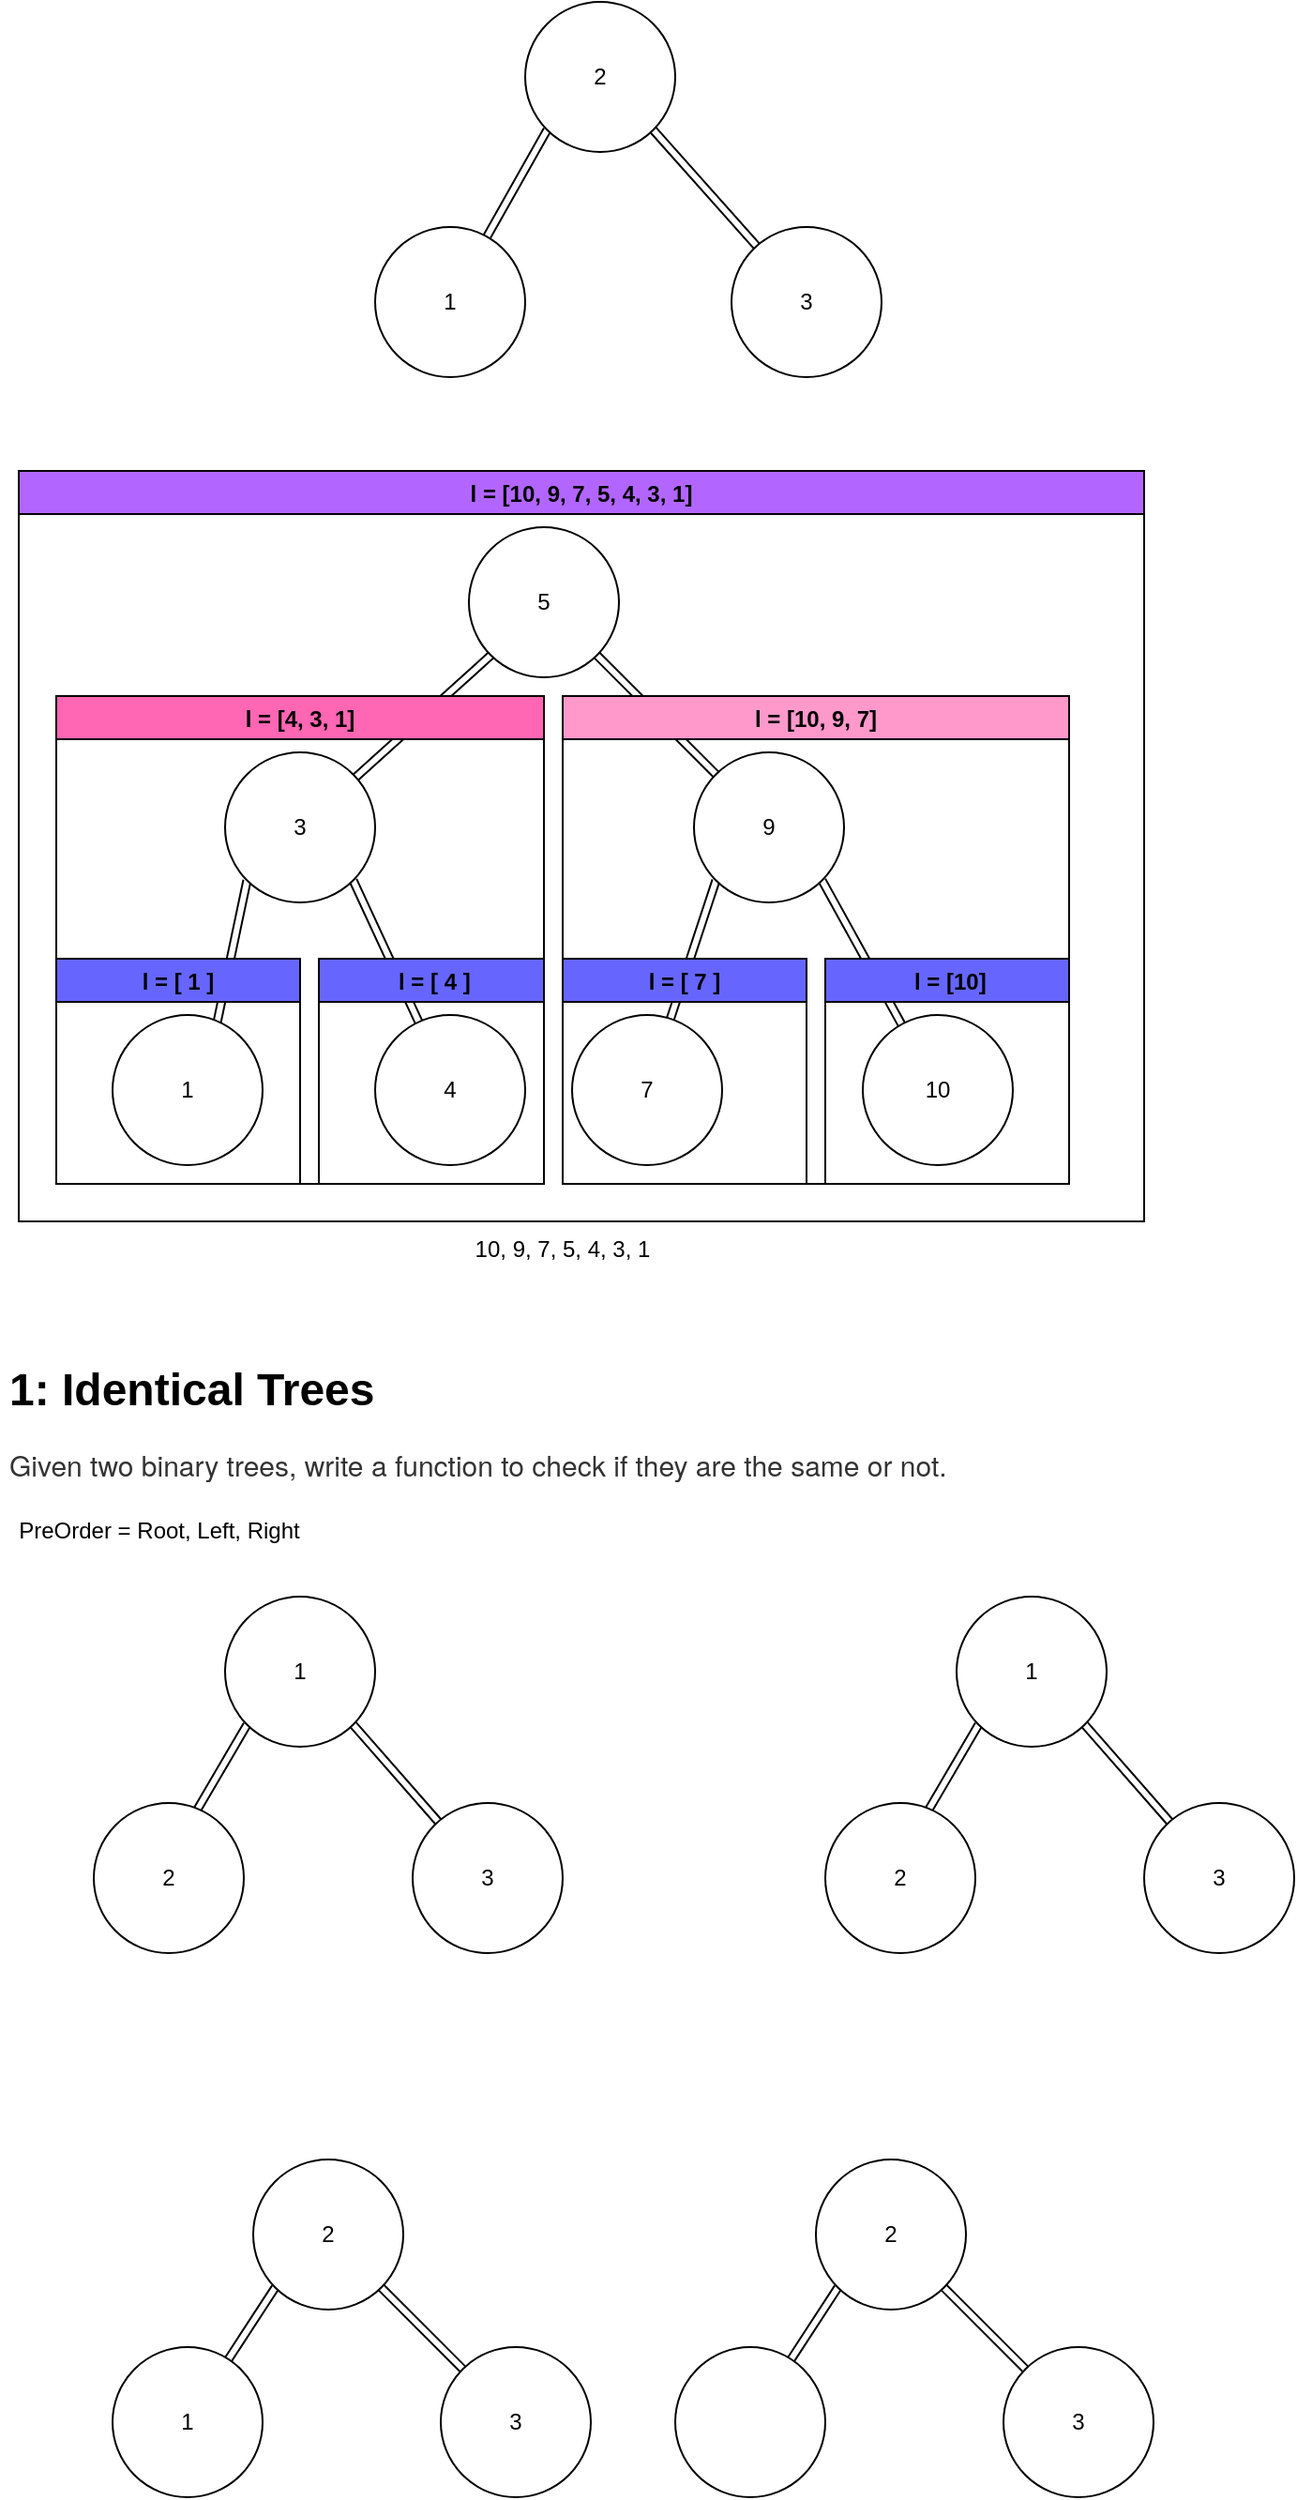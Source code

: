 <mxfile>
    <diagram id="1N8LM5tAz1HEI2f2SvwA" name="Page-1">
        <mxGraphModel dx="1027" dy="300" grid="1" gridSize="10" guides="1" tooltips="1" connect="1" arrows="1" fold="1" page="1" pageScale="1" pageWidth="850" pageHeight="1100" math="0" shadow="0">
            <root>
                <mxCell id="0"/>
                <mxCell id="1" parent="0"/>
                <mxCell id="7" style="edgeStyle=none;shape=link;html=1;exitX=0;exitY=1;exitDx=0;exitDy=0;" parent="1" source="2" target="4" edge="1">
                    <mxGeometry relative="1" as="geometry"/>
                </mxCell>
                <mxCell id="8" style="edgeStyle=none;shape=link;html=1;exitX=1;exitY=1;exitDx=0;exitDy=0;" parent="1" source="2" target="3" edge="1">
                    <mxGeometry relative="1" as="geometry"/>
                </mxCell>
                <mxCell id="2" value="2" style="ellipse;whiteSpace=wrap;html=1;aspect=fixed;" parent="1" vertex="1">
                    <mxGeometry x="360" y="100" width="80" height="80" as="geometry"/>
                </mxCell>
                <mxCell id="3" value="3" style="ellipse;whiteSpace=wrap;html=1;aspect=fixed;" parent="1" vertex="1">
                    <mxGeometry x="470" y="220" width="80" height="80" as="geometry"/>
                </mxCell>
                <mxCell id="4" value="1" style="ellipse;whiteSpace=wrap;html=1;aspect=fixed;" parent="1" vertex="1">
                    <mxGeometry x="280" y="220" width="80" height="80" as="geometry"/>
                </mxCell>
                <mxCell id="15" style="edgeStyle=none;shape=link;html=1;exitX=1;exitY=1;exitDx=0;exitDy=0;" parent="1" source="9" target="12" edge="1">
                    <mxGeometry relative="1" as="geometry"/>
                </mxCell>
                <mxCell id="52" style="edgeStyle=none;html=1;exitX=0;exitY=1;exitDx=0;exitDy=0;shape=link;" parent="1" source="9" target="13" edge="1">
                    <mxGeometry relative="1" as="geometry"/>
                </mxCell>
                <mxCell id="9" value="5" style="ellipse;whiteSpace=wrap;html=1;aspect=fixed;" parent="1" vertex="1">
                    <mxGeometry x="330" y="380" width="80" height="80" as="geometry"/>
                </mxCell>
                <mxCell id="10" value="10" style="ellipse;whiteSpace=wrap;html=1;aspect=fixed;" parent="1" vertex="1">
                    <mxGeometry x="540" y="640" width="80" height="80" as="geometry"/>
                </mxCell>
                <mxCell id="11" value="7" style="ellipse;whiteSpace=wrap;html=1;aspect=fixed;" parent="1" vertex="1">
                    <mxGeometry x="385" y="640" width="80" height="80" as="geometry"/>
                </mxCell>
                <mxCell id="16" style="edgeStyle=none;shape=link;html=1;exitX=0;exitY=1;exitDx=0;exitDy=0;" parent="1" source="12" target="11" edge="1">
                    <mxGeometry relative="1" as="geometry"/>
                </mxCell>
                <mxCell id="17" style="edgeStyle=none;shape=link;html=1;exitX=1;exitY=1;exitDx=0;exitDy=0;" parent="1" source="12" target="10" edge="1">
                    <mxGeometry relative="1" as="geometry"/>
                </mxCell>
                <mxCell id="12" value="9" style="ellipse;whiteSpace=wrap;html=1;aspect=fixed;" parent="1" vertex="1">
                    <mxGeometry x="450" y="500" width="80" height="80" as="geometry"/>
                </mxCell>
                <mxCell id="22" style="edgeStyle=none;shape=link;html=1;exitX=0;exitY=1;exitDx=0;exitDy=0;entryX=0.698;entryY=0.045;entryDx=0;entryDy=0;entryPerimeter=0;" parent="1" source="13" target="20" edge="1">
                    <mxGeometry relative="1" as="geometry"/>
                </mxCell>
                <mxCell id="24" style="edgeStyle=none;shape=link;html=1;exitX=1;exitY=1;exitDx=0;exitDy=0;" parent="1" source="13" target="21" edge="1">
                    <mxGeometry relative="1" as="geometry"/>
                </mxCell>
                <mxCell id="13" value="3" style="ellipse;whiteSpace=wrap;html=1;aspect=fixed;" parent="1" vertex="1">
                    <mxGeometry x="200" y="500" width="80" height="80" as="geometry"/>
                </mxCell>
                <mxCell id="18" value="10, 9, 7, 5, 4, 3, 1" style="text;html=1;strokeColor=none;fillColor=none;align=center;verticalAlign=middle;whiteSpace=wrap;rounded=0;" parent="1" vertex="1">
                    <mxGeometry x="320" y="750" width="120" height="30" as="geometry"/>
                </mxCell>
                <mxCell id="20" value="1" style="ellipse;whiteSpace=wrap;html=1;aspect=fixed;" parent="1" vertex="1">
                    <mxGeometry x="140" y="640" width="80" height="80" as="geometry"/>
                </mxCell>
                <mxCell id="21" value="4" style="ellipse;whiteSpace=wrap;html=1;aspect=fixed;" parent="1" vertex="1">
                    <mxGeometry x="280" y="640" width="80" height="80" as="geometry"/>
                </mxCell>
                <mxCell id="44" value="l = [10, 9, 7]" style="swimlane;fillColor=#FF99CC;" parent="1" vertex="1">
                    <mxGeometry x="380" y="470" width="270" height="260" as="geometry"/>
                </mxCell>
                <mxCell id="45" value=" l = [10]" style="swimlane;fillColor=#6666FF;" parent="44" vertex="1">
                    <mxGeometry x="140" y="140" width="130" height="120" as="geometry"/>
                </mxCell>
                <mxCell id="47" value="l = [ 7 ]" style="swimlane;fillColor=#6666FF;" parent="44" vertex="1">
                    <mxGeometry y="140" width="130" height="120" as="geometry"/>
                </mxCell>
                <mxCell id="48" value="l = [4, 3, 1]" style="swimlane;fillColor=#FF66B3;" parent="1" vertex="1">
                    <mxGeometry x="110" y="470" width="260" height="260" as="geometry"/>
                </mxCell>
                <mxCell id="49" value=" l = [ 4 ]" style="swimlane;fillColor=#6666FF;" parent="48" vertex="1">
                    <mxGeometry x="140" y="140" width="120" height="120" as="geometry"/>
                </mxCell>
                <mxCell id="50" value="l = [ 1 ]" style="swimlane;fillColor=#6666FF;" parent="48" vertex="1">
                    <mxGeometry y="140" width="130" height="120" as="geometry"/>
                </mxCell>
                <mxCell id="56" value="l = [10, 9, 7, 5, 4, 3, 1]" style="swimlane;fillColor=#B266FF;" parent="1" vertex="1">
                    <mxGeometry x="90" y="350" width="600" height="400" as="geometry"/>
                </mxCell>
                <mxCell id="57" value="&lt;h1&gt;1: Identical Trees&lt;/h1&gt;&lt;span style=&quot;color: rgb(51 , 51 , 51) ; font-family: &amp;#34;helvetica neue&amp;#34; , &amp;#34;helvetica&amp;#34; , &amp;#34;arial&amp;#34; , &amp;#34;freesans&amp;#34; , &amp;#34;clean&amp;#34; , sans-serif ; font-size: 15px ; background-color: rgb(255 , 255 , 255)&quot;&gt;Given two binary trees, write a function to check if they are the same or not.&lt;/span&gt;" style="text;html=1;strokeColor=none;fillColor=none;spacing=5;spacingTop=-20;whiteSpace=wrap;overflow=hidden;rounded=0;" vertex="1" parent="1">
                    <mxGeometry x="80" y="820" width="550" height="120" as="geometry"/>
                </mxCell>
                <mxCell id="64" style="edgeStyle=none;html=1;exitX=0;exitY=1;exitDx=0;exitDy=0;entryX=0.69;entryY=0.044;entryDx=0;entryDy=0;entryPerimeter=0;shape=link;" edge="1" parent="1" source="58" target="60">
                    <mxGeometry relative="1" as="geometry"/>
                </mxCell>
                <mxCell id="65" style="edgeStyle=none;shape=link;html=1;exitX=1;exitY=1;exitDx=0;exitDy=0;" edge="1" parent="1" source="58" target="59">
                    <mxGeometry relative="1" as="geometry"/>
                </mxCell>
                <mxCell id="58" value="1" style="ellipse;whiteSpace=wrap;html=1;aspect=fixed;" vertex="1" parent="1">
                    <mxGeometry x="200" y="950" width="80" height="80" as="geometry"/>
                </mxCell>
                <mxCell id="59" value="3" style="ellipse;whiteSpace=wrap;html=1;aspect=fixed;" vertex="1" parent="1">
                    <mxGeometry x="300" y="1060" width="80" height="80" as="geometry"/>
                </mxCell>
                <mxCell id="60" value="2" style="ellipse;whiteSpace=wrap;html=1;aspect=fixed;" vertex="1" parent="1">
                    <mxGeometry x="130" y="1060" width="80" height="80" as="geometry"/>
                </mxCell>
                <mxCell id="66" style="edgeStyle=none;shape=link;html=1;exitX=0;exitY=1;exitDx=0;exitDy=0;" edge="1" parent="1" source="61" target="62">
                    <mxGeometry relative="1" as="geometry"/>
                </mxCell>
                <mxCell id="67" style="edgeStyle=none;shape=link;html=1;exitX=1;exitY=1;exitDx=0;exitDy=0;" edge="1" parent="1" source="61" target="63">
                    <mxGeometry relative="1" as="geometry"/>
                </mxCell>
                <mxCell id="61" value="2" style="ellipse;whiteSpace=wrap;html=1;aspect=fixed;" vertex="1" parent="1">
                    <mxGeometry x="215" y="1250" width="80" height="80" as="geometry"/>
                </mxCell>
                <mxCell id="62" value="1" style="ellipse;whiteSpace=wrap;html=1;aspect=fixed;" vertex="1" parent="1">
                    <mxGeometry x="140" y="1350" width="80" height="80" as="geometry"/>
                </mxCell>
                <mxCell id="63" value="3" style="ellipse;whiteSpace=wrap;html=1;aspect=fixed;" vertex="1" parent="1">
                    <mxGeometry x="315" y="1350" width="80" height="80" as="geometry"/>
                </mxCell>
                <mxCell id="68" style="edgeStyle=none;html=1;exitX=0;exitY=1;exitDx=0;exitDy=0;entryX=0.69;entryY=0.044;entryDx=0;entryDy=0;entryPerimeter=0;shape=link;" edge="1" parent="1" source="70" target="72">
                    <mxGeometry relative="1" as="geometry"/>
                </mxCell>
                <mxCell id="69" style="edgeStyle=none;shape=link;html=1;exitX=1;exitY=1;exitDx=0;exitDy=0;" edge="1" parent="1" source="70" target="71">
                    <mxGeometry relative="1" as="geometry"/>
                </mxCell>
                <mxCell id="70" value="1" style="ellipse;whiteSpace=wrap;html=1;aspect=fixed;" vertex="1" parent="1">
                    <mxGeometry x="590" y="950" width="80" height="80" as="geometry"/>
                </mxCell>
                <mxCell id="71" value="3" style="ellipse;whiteSpace=wrap;html=1;aspect=fixed;" vertex="1" parent="1">
                    <mxGeometry x="690" y="1060" width="80" height="80" as="geometry"/>
                </mxCell>
                <mxCell id="72" value="2" style="ellipse;whiteSpace=wrap;html=1;aspect=fixed;" vertex="1" parent="1">
                    <mxGeometry x="520" y="1060" width="80" height="80" as="geometry"/>
                </mxCell>
                <mxCell id="73" value="PreOrder = Root, Left, Right" style="text;html=1;strokeColor=none;fillColor=none;align=center;verticalAlign=middle;whiteSpace=wrap;rounded=0;" vertex="1" parent="1">
                    <mxGeometry x="80" y="900" width="170" height="30" as="geometry"/>
                </mxCell>
                <mxCell id="79" style="edgeStyle=none;shape=link;html=1;exitX=0;exitY=1;exitDx=0;exitDy=0;" edge="1" parent="1" source="81" target="82">
                    <mxGeometry relative="1" as="geometry"/>
                </mxCell>
                <mxCell id="80" style="edgeStyle=none;shape=link;html=1;exitX=1;exitY=1;exitDx=0;exitDy=0;" edge="1" parent="1" source="81" target="83">
                    <mxGeometry relative="1" as="geometry"/>
                </mxCell>
                <mxCell id="81" value="2" style="ellipse;whiteSpace=wrap;html=1;aspect=fixed;" vertex="1" parent="1">
                    <mxGeometry x="515" y="1250" width="80" height="80" as="geometry"/>
                </mxCell>
                <mxCell id="82" value="" style="ellipse;whiteSpace=wrap;html=1;aspect=fixed;" vertex="1" parent="1">
                    <mxGeometry x="440" y="1350" width="80" height="80" as="geometry"/>
                </mxCell>
                <mxCell id="83" value="3" style="ellipse;whiteSpace=wrap;html=1;aspect=fixed;" vertex="1" parent="1">
                    <mxGeometry x="615" y="1350" width="80" height="80" as="geometry"/>
                </mxCell>
            </root>
        </mxGraphModel>
    </diagram>
</mxfile>